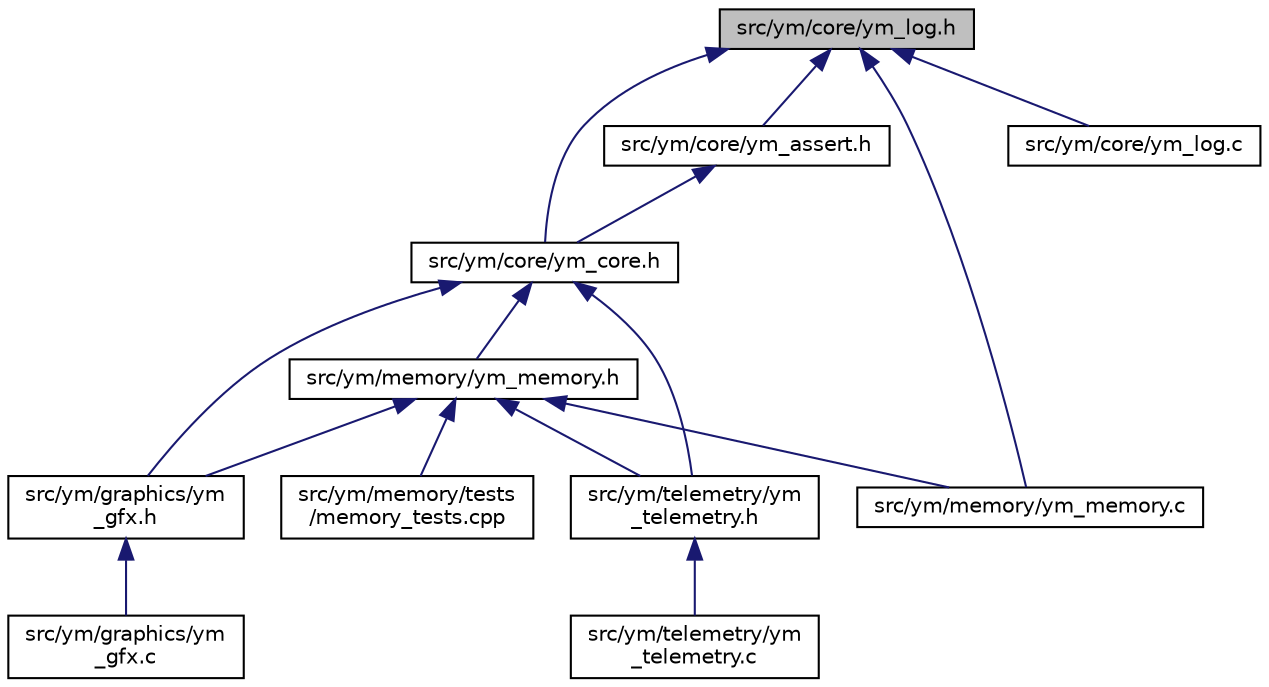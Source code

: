 digraph "src/ym/core/ym_log.h"
{
  edge [fontname="Helvetica",fontsize="10",labelfontname="Helvetica",labelfontsize="10"];
  node [fontname="Helvetica",fontsize="10",shape=record];
  Node1 [label="src/ym/core/ym_log.h",height=0.2,width=0.4,color="black", fillcolor="grey75", style="filled", fontcolor="black"];
  Node1 -> Node2 [dir="back",color="midnightblue",fontsize="10",style="solid",fontname="Helvetica"];
  Node2 [label="src/ym/core/ym_assert.h",height=0.2,width=0.4,color="black", fillcolor="white", style="filled",URL="$ym__assert_8h.html"];
  Node2 -> Node3 [dir="back",color="midnightblue",fontsize="10",style="solid",fontname="Helvetica"];
  Node3 [label="src/ym/core/ym_core.h",height=0.2,width=0.4,color="black", fillcolor="white", style="filled",URL="$ym__core_8h.html"];
  Node3 -> Node4 [dir="back",color="midnightblue",fontsize="10",style="solid",fontname="Helvetica"];
  Node4 [label="src/ym/graphics/ym\l_gfx.h",height=0.2,width=0.4,color="black", fillcolor="white", style="filled",URL="$ym__gfx_8h.html"];
  Node4 -> Node5 [dir="back",color="midnightblue",fontsize="10",style="solid",fontname="Helvetica"];
  Node5 [label="src/ym/graphics/ym\l_gfx.c",height=0.2,width=0.4,color="black", fillcolor="white", style="filled",URL="$ym__gfx_8c.html"];
  Node3 -> Node6 [dir="back",color="midnightblue",fontsize="10",style="solid",fontname="Helvetica"];
  Node6 [label="src/ym/memory/ym_memory.h",height=0.2,width=0.4,color="black", fillcolor="white", style="filled",URL="$ym__memory_8h.html"];
  Node6 -> Node4 [dir="back",color="midnightblue",fontsize="10",style="solid",fontname="Helvetica"];
  Node6 -> Node7 [dir="back",color="midnightblue",fontsize="10",style="solid",fontname="Helvetica"];
  Node7 [label="src/ym/memory/tests\l/memory_tests.cpp",height=0.2,width=0.4,color="black", fillcolor="white", style="filled",URL="$memory__tests_8cpp.html"];
  Node6 -> Node8 [dir="back",color="midnightblue",fontsize="10",style="solid",fontname="Helvetica"];
  Node8 [label="src/ym/memory/ym_memory.c",height=0.2,width=0.4,color="black", fillcolor="white", style="filled",URL="$ym__memory_8c.html"];
  Node6 -> Node9 [dir="back",color="midnightblue",fontsize="10",style="solid",fontname="Helvetica"];
  Node9 [label="src/ym/telemetry/ym\l_telemetry.h",height=0.2,width=0.4,color="black", fillcolor="white", style="filled",URL="$ym__telemetry_8h.html"];
  Node9 -> Node10 [dir="back",color="midnightblue",fontsize="10",style="solid",fontname="Helvetica"];
  Node10 [label="src/ym/telemetry/ym\l_telemetry.c",height=0.2,width=0.4,color="black", fillcolor="white", style="filled",URL="$ym__telemetry_8c.html"];
  Node3 -> Node9 [dir="back",color="midnightblue",fontsize="10",style="solid",fontname="Helvetica"];
  Node1 -> Node3 [dir="back",color="midnightblue",fontsize="10",style="solid",fontname="Helvetica"];
  Node1 -> Node11 [dir="back",color="midnightblue",fontsize="10",style="solid",fontname="Helvetica"];
  Node11 [label="src/ym/core/ym_log.c",height=0.2,width=0.4,color="black", fillcolor="white", style="filled",URL="$ym__log_8c.html"];
  Node1 -> Node8 [dir="back",color="midnightblue",fontsize="10",style="solid",fontname="Helvetica"];
}
